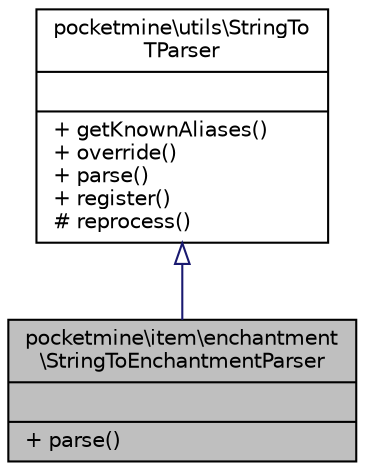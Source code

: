 digraph "pocketmine\item\enchantment\StringToEnchantmentParser"
{
 // INTERACTIVE_SVG=YES
 // LATEX_PDF_SIZE
  edge [fontname="Helvetica",fontsize="10",labelfontname="Helvetica",labelfontsize="10"];
  node [fontname="Helvetica",fontsize="10",shape=record];
  Node1 [label="{pocketmine\\item\\enchantment\l\\StringToEnchantmentParser\n||+ parse()\l}",height=0.2,width=0.4,color="black", fillcolor="grey75", style="filled", fontcolor="black",tooltip=" "];
  Node2 -> Node1 [dir="back",color="midnightblue",fontsize="10",style="solid",arrowtail="onormal",fontname="Helvetica"];
  Node2 [label="{pocketmine\\utils\\StringTo\lTParser\n||+ getKnownAliases()\l+ override()\l+ parse()\l+ register()\l# reprocess()\l}",height=0.2,width=0.4,color="black", fillcolor="white", style="filled",URL="$d7/d64/classpocketmine_1_1utils_1_1_string_to_t_parser.html",tooltip=" "];
}
